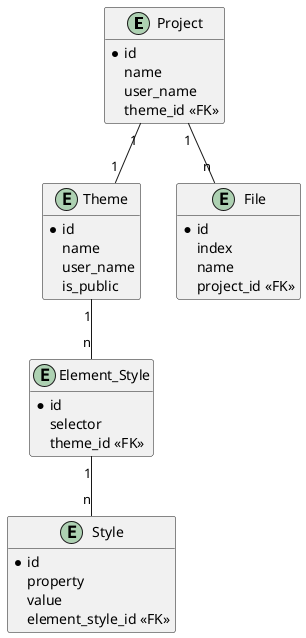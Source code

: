 @startuml
hide empty fields
hide empty methods

entity Project
{
  * id
  name
  user_name
  theme_id <<FK>>
}

entity Theme
{
  * id
  name
  user_name
  is_public
}

entity Element_Style
{
  * id
  selector
  theme_id <<FK>>
}

entity Style
{
  * id
  property
  value
  element_style_id <<FK>>
}

entity File
{
  * id
  index
  name
  project_id <<FK>>
}

Theme "1" -- "n" Element_Style
Element_Style "1" -- "n" Style
Project "1" -- "1" Theme
Project "1" -- "n" File

@enduml